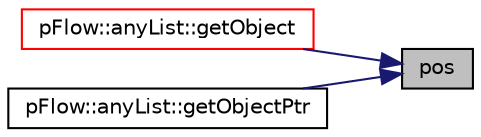 digraph "pos"
{
 // LATEX_PDF_SIZE
  edge [fontname="Helvetica",fontsize="10",labelfontname="Helvetica",labelfontsize="10"];
  node [fontname="Helvetica",fontsize="10",shape=record];
  rankdir="RL";
  Node1 [label="pos",height=0.2,width=0.4,color="black", fillcolor="grey75", style="filled", fontcolor="black",tooltip=" "];
  Node1 -> Node2 [dir="back",color="midnightblue",fontsize="10",style="solid",fontname="Helvetica"];
  Node2 [label="pFlow::anyList::getObject",height=0.2,width=0.4,color="red", fillcolor="white", style="filled",URL="$classpFlow_1_1anyList.html#a5cf0498e92b5a4870077c74b0d3edd78",tooltip="Get the reference to variable by index."];
  Node1 -> Node9 [dir="back",color="midnightblue",fontsize="10",style="solid",fontname="Helvetica"];
  Node9 [label="pFlow::anyList::getObjectPtr",height=0.2,width=0.4,color="black", fillcolor="white", style="filled",URL="$classpFlow_1_1anyList.html#aecf07ad52557a1d2f1e94c20f722e7e6",tooltip="Get the pointer to variable by index."];
}
